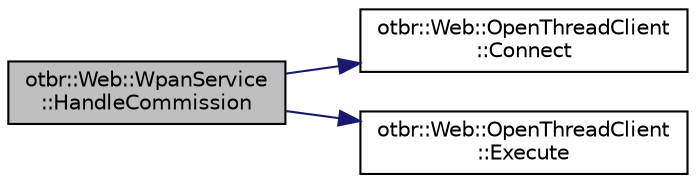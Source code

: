 digraph "otbr::Web::WpanService::HandleCommission"
{
  edge [fontname="Helvetica",fontsize="10",labelfontname="Helvetica",labelfontsize="10"];
  node [fontname="Helvetica",fontsize="10",shape=record];
  rankdir="LR";
  Node20 [label="otbr::Web::WpanService\l::HandleCommission",height=0.2,width=0.4,color="black", fillcolor="grey75", style="filled", fontcolor="black"];
  Node20 -> Node21 [color="midnightblue",fontsize="10",style="solid",fontname="Helvetica"];
  Node21 [label="otbr::Web::OpenThreadClient\l::Connect",height=0.2,width=0.4,color="black", fillcolor="white", style="filled",URL="$d3/d3f/classotbr_1_1Web_1_1OpenThreadClient.html#a874758a90cc13e74005caab2f25f016a",tooltip="This method connects to OpenThread daemon. "];
  Node20 -> Node22 [color="midnightblue",fontsize="10",style="solid",fontname="Helvetica"];
  Node22 [label="otbr::Web::OpenThreadClient\l::Execute",height=0.2,width=0.4,color="black", fillcolor="white", style="filled",URL="$d3/d3f/classotbr_1_1Web_1_1OpenThreadClient.html#aa1b52e77c6c062588da9bdd198d25b34",tooltip="This method executes OpenThread CLI. "];
}

